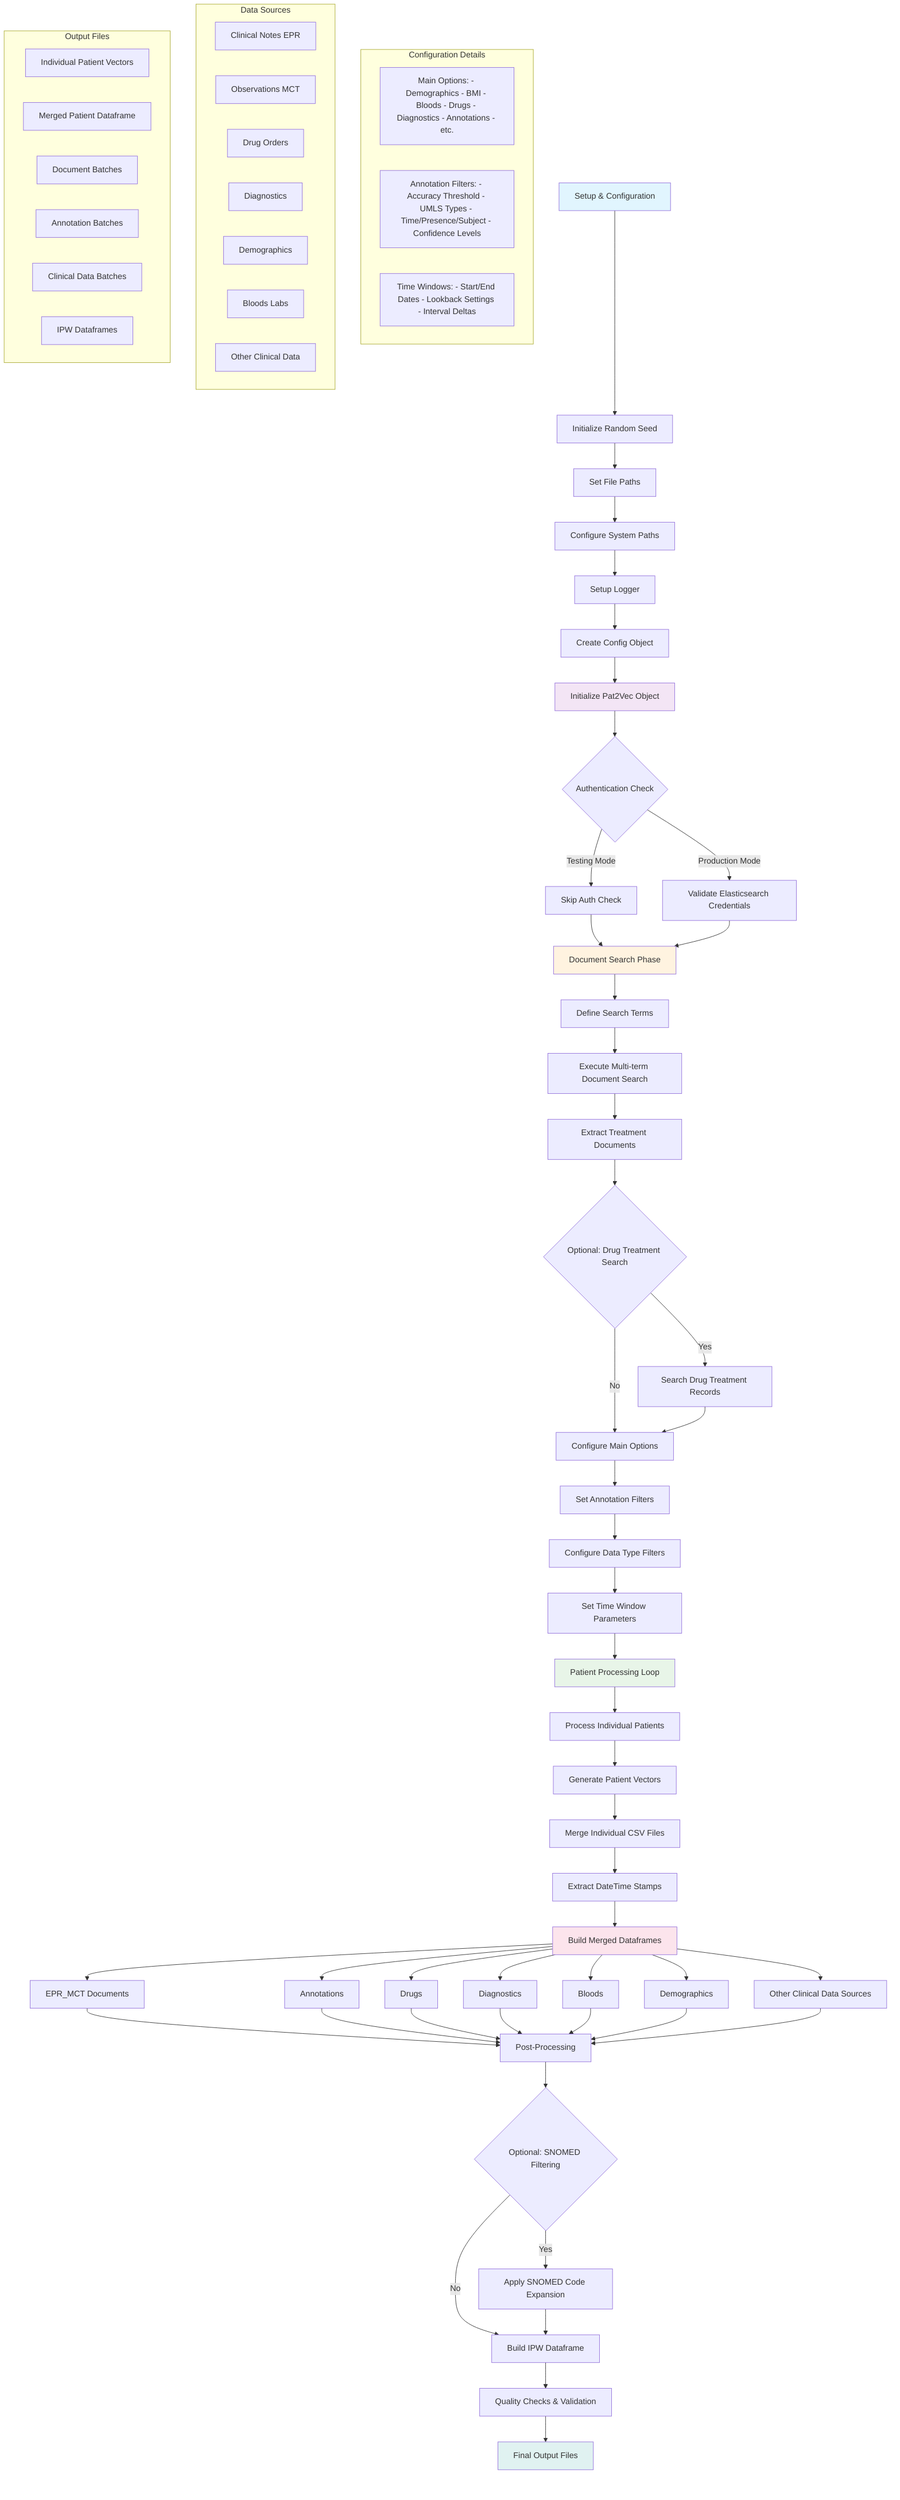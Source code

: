 flowchart TD
    A[Setup & Configuration] --> B[Initialize Random Seed]
    B --> C[Set File Paths]
    C --> D[Configure System Paths]
    
    D --> E[Setup Logger]
    E --> F[Create Config Object]
    F --> G[Initialize Pat2Vec Object]
    
    G --> H{Authentication Check}
    H -->|Testing Mode| I[Skip Auth Check]
    H -->|Production Mode| J[Validate Elasticsearch Credentials]
    
    I --> K[Document Search Phase]
    J --> K
    
    K --> L[Define Search Terms]
    L --> M[Execute Multi-term Document Search]
    M --> N[Extract Treatment Documents]
    
    N --> O{Optional: Drug Treatment Search}
    O -->|Yes| P[Search Drug Treatment Records]
    O -->|No| Q[Configure Main Options]
    P --> Q
    
    Q --> R[Set Annotation Filters]
    R --> S[Configure Data Type Filters]
    S --> T[Set Time Window Parameters]
    
    T --> U[Patient Processing Loop]
    U --> V[Process Individual Patients]
    V --> W[Generate Patient Vectors]
    
    W --> X[Merge Individual CSV Files]
    X --> Y[Extract DateTime Stamps]
    
    Y --> Z[Build Merged Dataframes]
    Z --> AA[EPR_MCT Documents]
    Z --> BB[Annotations]
    Z --> CC[Drugs]
    Z --> DD[Diagnostics]
    Z --> EE[Bloods]
    Z --> FF[Demographics]
    Z --> GG[Other Clinical Data Sources]
    
    AA --> HH[Post-Processing]
    BB --> HH
    CC --> HH
    DD --> HH
    EE --> HH
    FF --> HH
    GG --> HH
    
    HH --> II{Optional: SNOMED Filtering}
    II -->|Yes| JJ[Apply SNOMED Code Expansion]
    II -->|No| KK[Build IPW Dataframe]
    JJ --> KK
    
    KK --> LL[Quality Checks & Validation]
    LL --> MM[Final Output Files]
    
    subgraph "Configuration Details"
        N1[Main Options: - Demographics - BMI - Bloods - Drugs - Diagnostics - Annotations - etc.]
        N2[Annotation Filters: - Accuracy Threshold - UMLS Types - Time/Presence/Subject - Confidence Levels]
        N3[Time Windows: - Start/End Dates - Lookback Settings - Interval Deltas]
    end
    
    subgraph "Data Sources"
        D1[Clinical Notes EPR]
        D2[Observations MCT]
        D3[Drug Orders]
        D4[Diagnostics]
        D5[Demographics]
        D6[Bloods Labs]
        D7[Other Clinical Data]
    end
    
    subgraph "Output Files"
        O1[Individual Patient Vectors]
        O2[Merged Patient Dataframe]
        O3[Document Batches]
        O4[Annotation Batches]
        O5[Clinical Data Batches]
        O6[IPW Dataframes]
    end
    
    style A fill:#e1f5fe
    style G fill:#f3e5f5
    style K fill:#fff3e0
    style U fill:#e8f5e8
    style Z fill:#fce4ec
    style MM fill:#e0f2f1